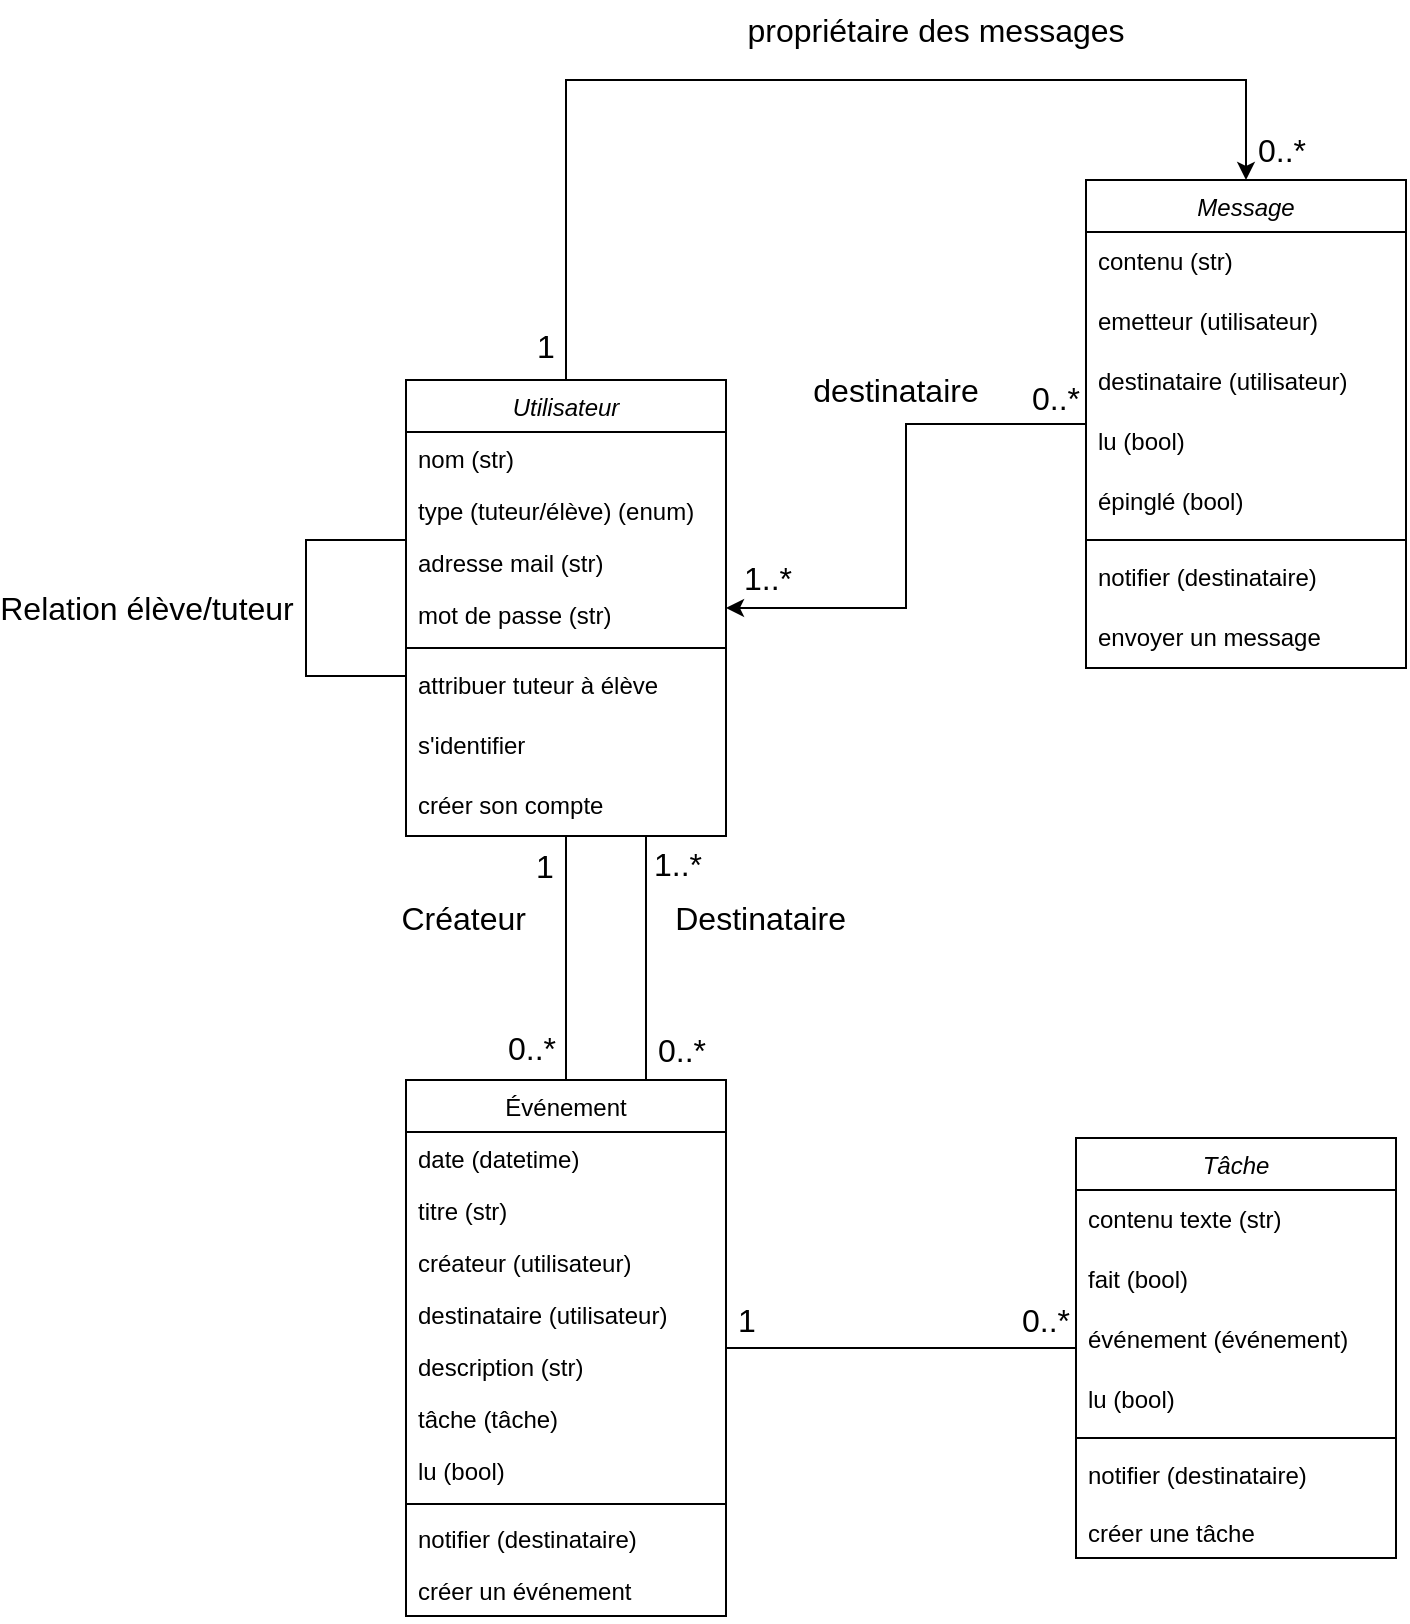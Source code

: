 <mxfile version="24.7.17">
  <diagram id="C5RBs43oDa-KdzZeNtuy" name="Page-1">
    <mxGraphModel dx="1195" dy="685" grid="1" gridSize="10" guides="1" tooltips="1" connect="1" arrows="1" fold="1" page="1" pageScale="1" pageWidth="827" pageHeight="1169" math="0" shadow="0">
      <root>
        <mxCell id="WIyWlLk6GJQsqaUBKTNV-0" />
        <mxCell id="WIyWlLk6GJQsqaUBKTNV-1" parent="WIyWlLk6GJQsqaUBKTNV-0" />
        <mxCell id="zkfFHV4jXpPFQw0GAbJ--0" value="Utilisateur" style="swimlane;fontStyle=2;align=center;verticalAlign=top;childLayout=stackLayout;horizontal=1;startSize=26;horizontalStack=0;resizeParent=1;resizeLast=0;collapsible=1;marginBottom=0;rounded=0;shadow=0;strokeWidth=1;" parent="WIyWlLk6GJQsqaUBKTNV-1" vertex="1">
          <mxGeometry x="240" y="220" width="160" height="228" as="geometry">
            <mxRectangle x="230" y="140" width="160" height="26" as="alternateBounds" />
          </mxGeometry>
        </mxCell>
        <mxCell id="zkfFHV4jXpPFQw0GAbJ--1" value="nom (str)" style="text;align=left;verticalAlign=top;spacingLeft=4;spacingRight=4;overflow=hidden;rotatable=0;points=[[0,0.5],[1,0.5]];portConstraint=eastwest;" parent="zkfFHV4jXpPFQw0GAbJ--0" vertex="1">
          <mxGeometry y="26" width="160" height="26" as="geometry" />
        </mxCell>
        <mxCell id="zkfFHV4jXpPFQw0GAbJ--2" value="type (tuteur/élève) (enum)" style="text;align=left;verticalAlign=top;spacingLeft=4;spacingRight=4;overflow=hidden;rotatable=0;points=[[0,0.5],[1,0.5]];portConstraint=eastwest;rounded=0;shadow=0;html=0;" parent="zkfFHV4jXpPFQw0GAbJ--0" vertex="1">
          <mxGeometry y="52" width="160" height="26" as="geometry" />
        </mxCell>
        <mxCell id="zkfFHV4jXpPFQw0GAbJ--3" value="adresse mail (str)" style="text;align=left;verticalAlign=top;spacingLeft=4;spacingRight=4;overflow=hidden;rotatable=0;points=[[0,0.5],[1,0.5]];portConstraint=eastwest;rounded=0;shadow=0;html=0;" parent="zkfFHV4jXpPFQw0GAbJ--0" vertex="1">
          <mxGeometry y="78" width="160" height="26" as="geometry" />
        </mxCell>
        <mxCell id="Dew71FLPvcZ710SalqBt-0" value="mot de passe (str)" style="text;align=left;verticalAlign=top;spacingLeft=4;spacingRight=4;overflow=hidden;rotatable=0;points=[[0,0.5],[1,0.5]];portConstraint=eastwest;rounded=0;shadow=0;html=0;" parent="zkfFHV4jXpPFQw0GAbJ--0" vertex="1">
          <mxGeometry y="104" width="160" height="26" as="geometry" />
        </mxCell>
        <mxCell id="lBdMIb6JtHAbCk5NHMuy-3" value="" style="line;strokeWidth=1;fillColor=none;align=left;verticalAlign=middle;spacingTop=-1;spacingLeft=3;spacingRight=3;rotatable=0;labelPosition=right;points=[];portConstraint=eastwest;strokeColor=inherit;" parent="zkfFHV4jXpPFQw0GAbJ--0" vertex="1">
          <mxGeometry y="130" width="160" height="8" as="geometry" />
        </mxCell>
        <mxCell id="0gQJ1sTKM-aT-khxLSa8-27" value="attribuer tuteur à élève" style="text;strokeColor=none;fillColor=none;align=left;verticalAlign=middle;spacingLeft=4;spacingRight=4;overflow=hidden;points=[[0,0.5],[1,0.5]];portConstraint=eastwest;rotatable=0;whiteSpace=wrap;html=1;" parent="zkfFHV4jXpPFQw0GAbJ--0" vertex="1">
          <mxGeometry y="138" width="160" height="30" as="geometry" />
        </mxCell>
        <mxCell id="0gQJ1sTKM-aT-khxLSa8-35" value="s&#39;identifier" style="text;strokeColor=none;fillColor=none;align=left;verticalAlign=middle;spacingLeft=4;spacingRight=4;overflow=hidden;points=[[0,0.5],[1,0.5]];portConstraint=eastwest;rotatable=0;whiteSpace=wrap;html=1;" parent="zkfFHV4jXpPFQw0GAbJ--0" vertex="1">
          <mxGeometry y="168" width="160" height="30" as="geometry" />
        </mxCell>
        <mxCell id="0gQJ1sTKM-aT-khxLSa8-36" value="créer son compte" style="text;strokeColor=none;fillColor=none;align=left;verticalAlign=middle;spacingLeft=4;spacingRight=4;overflow=hidden;points=[[0,0.5],[1,0.5]];portConstraint=eastwest;rotatable=0;whiteSpace=wrap;html=1;" parent="zkfFHV4jXpPFQw0GAbJ--0" vertex="1">
          <mxGeometry y="198" width="160" height="30" as="geometry" />
        </mxCell>
        <mxCell id="Dew71FLPvcZ710SalqBt-40" value="Événement" style="swimlane;fontStyle=0;align=center;verticalAlign=top;childLayout=stackLayout;horizontal=1;startSize=26;horizontalStack=0;resizeParent=1;resizeLast=0;collapsible=1;marginBottom=0;rounded=0;shadow=0;strokeWidth=1;" parent="WIyWlLk6GJQsqaUBKTNV-1" vertex="1">
          <mxGeometry x="240" y="570" width="160" height="268" as="geometry">
            <mxRectangle x="550" y="140" width="160" height="26" as="alternateBounds" />
          </mxGeometry>
        </mxCell>
        <mxCell id="Dew71FLPvcZ710SalqBt-41" value="date (datetime)" style="text;align=left;verticalAlign=top;spacingLeft=4;spacingRight=4;overflow=hidden;rotatable=0;points=[[0,0.5],[1,0.5]];portConstraint=eastwest;" parent="Dew71FLPvcZ710SalqBt-40" vertex="1">
          <mxGeometry y="26" width="160" height="26" as="geometry" />
        </mxCell>
        <mxCell id="Dew71FLPvcZ710SalqBt-42" value="titre (str)" style="text;align=left;verticalAlign=top;spacingLeft=4;spacingRight=4;overflow=hidden;rotatable=0;points=[[0,0.5],[1,0.5]];portConstraint=eastwest;rounded=0;shadow=0;html=0;" parent="Dew71FLPvcZ710SalqBt-40" vertex="1">
          <mxGeometry y="52" width="160" height="26" as="geometry" />
        </mxCell>
        <mxCell id="8fesTlLl4FfpumiYQnxY-0" value="créateur (utilisateur)" style="text;align=left;verticalAlign=top;spacingLeft=4;spacingRight=4;overflow=hidden;rotatable=0;points=[[0,0.5],[1,0.5]];portConstraint=eastwest;rounded=0;shadow=0;html=0;" vertex="1" parent="Dew71FLPvcZ710SalqBt-40">
          <mxGeometry y="78" width="160" height="26" as="geometry" />
        </mxCell>
        <mxCell id="Dew71FLPvcZ710SalqBt-43" value="destinataire (utilisateur)" style="text;align=left;verticalAlign=top;spacingLeft=4;spacingRight=4;overflow=hidden;rotatable=0;points=[[0,0.5],[1,0.5]];portConstraint=eastwest;rounded=0;shadow=0;html=0;" parent="Dew71FLPvcZ710SalqBt-40" vertex="1">
          <mxGeometry y="104" width="160" height="26" as="geometry" />
        </mxCell>
        <mxCell id="Dew71FLPvcZ710SalqBt-44" value="description (str)" style="text;align=left;verticalAlign=top;spacingLeft=4;spacingRight=4;overflow=hidden;rotatable=0;points=[[0,0.5],[1,0.5]];portConstraint=eastwest;rounded=0;shadow=0;html=0;" parent="Dew71FLPvcZ710SalqBt-40" vertex="1">
          <mxGeometry y="130" width="160" height="26" as="geometry" />
        </mxCell>
        <mxCell id="Dew71FLPvcZ710SalqBt-45" value="tâche (tâche)" style="text;align=left;verticalAlign=top;spacingLeft=4;spacingRight=4;overflow=hidden;rotatable=0;points=[[0,0.5],[1,0.5]];portConstraint=eastwest;rounded=0;shadow=0;html=0;" parent="Dew71FLPvcZ710SalqBt-40" vertex="1">
          <mxGeometry y="156" width="160" height="26" as="geometry" />
        </mxCell>
        <mxCell id="0gQJ1sTKM-aT-khxLSa8-15" value="lu (bool)" style="text;align=left;verticalAlign=top;spacingLeft=4;spacingRight=4;overflow=hidden;rotatable=0;points=[[0,0.5],[1,0.5]];portConstraint=eastwest;rounded=0;shadow=0;html=0;" parent="Dew71FLPvcZ710SalqBt-40" vertex="1">
          <mxGeometry y="182" width="160" height="26" as="geometry" />
        </mxCell>
        <mxCell id="QSZdbM_pOwha5QLksE57-14" value="" style="line;strokeWidth=1;fillColor=none;align=left;verticalAlign=middle;spacingTop=-1;spacingLeft=3;spacingRight=3;rotatable=0;labelPosition=right;points=[];portConstraint=eastwest;strokeColor=inherit;" parent="Dew71FLPvcZ710SalqBt-40" vertex="1">
          <mxGeometry y="208" width="160" height="8" as="geometry" />
        </mxCell>
        <mxCell id="QSZdbM_pOwha5QLksE57-16" value="notifier (destinataire)" style="text;align=left;verticalAlign=top;spacingLeft=4;spacingRight=4;overflow=hidden;rotatable=0;points=[[0,0.5],[1,0.5]];portConstraint=eastwest;rounded=0;shadow=0;html=0;" parent="Dew71FLPvcZ710SalqBt-40" vertex="1">
          <mxGeometry y="216" width="160" height="26" as="geometry" />
        </mxCell>
        <mxCell id="QSZdbM_pOwha5QLksE57-21" value="créer un événement" style="text;align=left;verticalAlign=top;spacingLeft=4;spacingRight=4;overflow=hidden;rotatable=0;points=[[0,0.5],[1,0.5]];portConstraint=eastwest;rounded=0;shadow=0;html=0;" parent="Dew71FLPvcZ710SalqBt-40" vertex="1">
          <mxGeometry y="242" width="160" height="26" as="geometry" />
        </mxCell>
        <mxCell id="0gQJ1sTKM-aT-khxLSa8-22" style="edgeStyle=orthogonalEdgeStyle;rounded=0;orthogonalLoop=1;jettySize=auto;html=1;" parent="WIyWlLk6GJQsqaUBKTNV-1" source="tKI6db9lsDf0LtCUit57-5" target="zkfFHV4jXpPFQw0GAbJ--0" edge="1">
          <mxGeometry relative="1" as="geometry" />
        </mxCell>
        <mxCell id="tKI6db9lsDf0LtCUit57-5" value="Message" style="swimlane;fontStyle=2;align=center;verticalAlign=top;childLayout=stackLayout;horizontal=1;startSize=26;horizontalStack=0;resizeParent=1;resizeLast=0;collapsible=1;marginBottom=0;rounded=0;shadow=0;strokeWidth=1;" parent="WIyWlLk6GJQsqaUBKTNV-1" vertex="1">
          <mxGeometry x="580" y="120" width="160" height="244" as="geometry">
            <mxRectangle x="230" y="140" width="160" height="26" as="alternateBounds" />
          </mxGeometry>
        </mxCell>
        <mxCell id="tKI6db9lsDf0LtCUit57-6" value="&lt;div&gt;contenu (str)&lt;/div&gt;" style="text;strokeColor=none;fillColor=none;align=left;verticalAlign=middle;spacingLeft=4;spacingRight=4;overflow=hidden;points=[[0,0.5],[1,0.5]];portConstraint=eastwest;rotatable=0;whiteSpace=wrap;html=1;" parent="tKI6db9lsDf0LtCUit57-5" vertex="1">
          <mxGeometry y="26" width="160" height="30" as="geometry" />
        </mxCell>
        <mxCell id="tKI6db9lsDf0LtCUit57-8" value="emetteur (utilisateur)" style="text;strokeColor=none;fillColor=none;align=left;verticalAlign=middle;spacingLeft=4;spacingRight=4;overflow=hidden;points=[[0,0.5],[1,0.5]];portConstraint=eastwest;rotatable=0;whiteSpace=wrap;html=1;" parent="tKI6db9lsDf0LtCUit57-5" vertex="1">
          <mxGeometry y="56" width="160" height="30" as="geometry" />
        </mxCell>
        <mxCell id="7lWDmsWwyHr_p50j5-L_-37" value="destinataire (utilisateur)" style="text;strokeColor=none;fillColor=none;align=left;verticalAlign=middle;spacingLeft=4;spacingRight=4;overflow=hidden;points=[[0,0.5],[1,0.5]];portConstraint=eastwest;rotatable=0;whiteSpace=wrap;html=1;" parent="tKI6db9lsDf0LtCUit57-5" vertex="1">
          <mxGeometry y="86" width="160" height="30" as="geometry" />
        </mxCell>
        <mxCell id="lBdMIb6JtHAbCk5NHMuy-2" value="lu (bool)" style="text;strokeColor=none;fillColor=none;align=left;verticalAlign=middle;spacingLeft=4;spacingRight=4;overflow=hidden;points=[[0,0.5],[1,0.5]];portConstraint=eastwest;rotatable=0;whiteSpace=wrap;html=1;" parent="tKI6db9lsDf0LtCUit57-5" vertex="1">
          <mxGeometry y="116" width="160" height="30" as="geometry" />
        </mxCell>
        <mxCell id="tKI6db9lsDf0LtCUit57-65" value="épinglé (bool)" style="text;strokeColor=none;fillColor=none;align=left;verticalAlign=middle;spacingLeft=4;spacingRight=4;overflow=hidden;points=[[0,0.5],[1,0.5]];portConstraint=eastwest;rotatable=0;whiteSpace=wrap;html=1;" parent="tKI6db9lsDf0LtCUit57-5" vertex="1">
          <mxGeometry y="146" width="160" height="30" as="geometry" />
        </mxCell>
        <mxCell id="QSZdbM_pOwha5QLksE57-9" value="" style="line;strokeWidth=1;fillColor=none;align=left;verticalAlign=middle;spacingTop=-1;spacingLeft=3;spacingRight=3;rotatable=0;labelPosition=right;points=[];portConstraint=eastwest;strokeColor=inherit;" parent="tKI6db9lsDf0LtCUit57-5" vertex="1">
          <mxGeometry y="176" width="160" height="8" as="geometry" />
        </mxCell>
        <mxCell id="QSZdbM_pOwha5QLksE57-8" value="notifier (destinataire)" style="text;strokeColor=none;fillColor=none;align=left;verticalAlign=middle;spacingLeft=4;spacingRight=4;overflow=hidden;points=[[0,0.5],[1,0.5]];portConstraint=eastwest;rotatable=0;whiteSpace=wrap;html=1;" parent="tKI6db9lsDf0LtCUit57-5" vertex="1">
          <mxGeometry y="184" width="160" height="30" as="geometry" />
        </mxCell>
        <mxCell id="QSZdbM_pOwha5QLksE57-20" value="envoyer un message" style="text;strokeColor=none;fillColor=none;align=left;verticalAlign=middle;spacingLeft=4;spacingRight=4;overflow=hidden;points=[[0,0.5],[1,0.5]];portConstraint=eastwest;rotatable=0;whiteSpace=wrap;html=1;" parent="tKI6db9lsDf0LtCUit57-5" vertex="1">
          <mxGeometry y="214" width="160" height="30" as="geometry" />
        </mxCell>
        <mxCell id="tKI6db9lsDf0LtCUit57-15" value="Tâche" style="swimlane;fontStyle=2;align=center;verticalAlign=top;childLayout=stackLayout;horizontal=1;startSize=26;horizontalStack=0;resizeParent=1;resizeLast=0;collapsible=1;marginBottom=0;rounded=0;shadow=0;strokeWidth=1;" parent="WIyWlLk6GJQsqaUBKTNV-1" vertex="1">
          <mxGeometry x="575" y="599" width="160" height="210" as="geometry">
            <mxRectangle x="230" y="140" width="160" height="26" as="alternateBounds" />
          </mxGeometry>
        </mxCell>
        <mxCell id="tKI6db9lsDf0LtCUit57-16" value="&lt;div&gt;contenu texte (str)&lt;/div&gt;" style="text;strokeColor=none;fillColor=none;align=left;verticalAlign=middle;spacingLeft=4;spacingRight=4;overflow=hidden;points=[[0,0.5],[1,0.5]];portConstraint=eastwest;rotatable=0;whiteSpace=wrap;html=1;" parent="tKI6db9lsDf0LtCUit57-15" vertex="1">
          <mxGeometry y="26" width="160" height="30" as="geometry" />
        </mxCell>
        <mxCell id="tKI6db9lsDf0LtCUit57-17" value="fait (bool)" style="text;strokeColor=none;fillColor=none;align=left;verticalAlign=middle;spacingLeft=4;spacingRight=4;overflow=hidden;points=[[0,0.5],[1,0.5]];portConstraint=eastwest;rotatable=0;whiteSpace=wrap;html=1;" parent="tKI6db9lsDf0LtCUit57-15" vertex="1">
          <mxGeometry y="56" width="160" height="30" as="geometry" />
        </mxCell>
        <mxCell id="tKI6db9lsDf0LtCUit57-19" value="&lt;div&gt;événement (événement)&lt;/div&gt;" style="text;strokeColor=none;fillColor=none;align=left;verticalAlign=middle;spacingLeft=4;spacingRight=4;overflow=hidden;points=[[0,0.5],[1,0.5]];portConstraint=eastwest;rotatable=0;whiteSpace=wrap;html=1;" parent="tKI6db9lsDf0LtCUit57-15" vertex="1">
          <mxGeometry y="86" width="160" height="30" as="geometry" />
        </mxCell>
        <mxCell id="0gQJ1sTKM-aT-khxLSa8-14" value="lu (bool)" style="text;strokeColor=none;fillColor=none;align=left;verticalAlign=middle;spacingLeft=4;spacingRight=4;overflow=hidden;points=[[0,0.5],[1,0.5]];portConstraint=eastwest;rotatable=0;whiteSpace=wrap;html=1;" parent="tKI6db9lsDf0LtCUit57-15" vertex="1">
          <mxGeometry y="116" width="160" height="30" as="geometry" />
        </mxCell>
        <mxCell id="QSZdbM_pOwha5QLksE57-13" value="" style="line;strokeWidth=1;fillColor=none;align=left;verticalAlign=middle;spacingTop=-1;spacingLeft=3;spacingRight=3;rotatable=0;labelPosition=right;points=[];portConstraint=eastwest;strokeColor=inherit;" parent="tKI6db9lsDf0LtCUit57-15" vertex="1">
          <mxGeometry y="146" width="160" height="8" as="geometry" />
        </mxCell>
        <mxCell id="QSZdbM_pOwha5QLksE57-15" value="&lt;div&gt;notifier (destinataire)&lt;/div&gt;" style="text;strokeColor=none;fillColor=none;align=left;verticalAlign=middle;spacingLeft=4;spacingRight=4;overflow=hidden;points=[[0,0.5],[1,0.5]];portConstraint=eastwest;rotatable=0;whiteSpace=wrap;html=1;" parent="tKI6db9lsDf0LtCUit57-15" vertex="1">
          <mxGeometry y="154" width="160" height="30" as="geometry" />
        </mxCell>
        <mxCell id="QSZdbM_pOwha5QLksE57-11" value="créer une tâche" style="text;align=left;verticalAlign=top;spacingLeft=4;spacingRight=4;overflow=hidden;rotatable=0;points=[[0,0.5],[1,0.5]];portConstraint=eastwest;rounded=0;shadow=0;html=0;" parent="tKI6db9lsDf0LtCUit57-15" vertex="1">
          <mxGeometry y="184" width="160" height="26" as="geometry" />
        </mxCell>
        <mxCell id="tKI6db9lsDf0LtCUit57-40" value="" style="endArrow=none;html=1;rounded=0;edgeStyle=elbowEdgeStyle;endFill=0;" parent="WIyWlLk6GJQsqaUBKTNV-1" source="Dew71FLPvcZ710SalqBt-40" target="tKI6db9lsDf0LtCUit57-15" edge="1">
          <mxGeometry relative="1" as="geometry">
            <mxPoint x="350" y="568" as="sourcePoint" />
            <mxPoint x="510" y="568" as="targetPoint" />
          </mxGeometry>
        </mxCell>
        <mxCell id="tKI6db9lsDf0LtCUit57-41" value="1" style="edgeLabel;resizable=0;html=1;;align=left;verticalAlign=bottom;fontSize=16;" parent="tKI6db9lsDf0LtCUit57-40" connectable="0" vertex="1">
          <mxGeometry x="-1" relative="1" as="geometry">
            <mxPoint x="4" y="-3" as="offset" />
          </mxGeometry>
        </mxCell>
        <mxCell id="tKI6db9lsDf0LtCUit57-42" value="0..*" style="edgeLabel;resizable=0;html=1;;align=right;verticalAlign=bottom;fontSize=16;" parent="tKI6db9lsDf0LtCUit57-40" connectable="0" vertex="1">
          <mxGeometry x="1" relative="1" as="geometry">
            <mxPoint x="-3" y="-3" as="offset" />
          </mxGeometry>
        </mxCell>
        <mxCell id="7lWDmsWwyHr_p50j5-L_-14" value="" style="endArrow=none;html=1;rounded=0;endFill=0;edgeStyle=orthogonalEdgeStyle;" parent="WIyWlLk6GJQsqaUBKTNV-1" source="zkfFHV4jXpPFQw0GAbJ--0" target="zkfFHV4jXpPFQw0GAbJ--0" edge="1">
          <mxGeometry relative="1" as="geometry">
            <mxPoint x="990" y="648" as="sourcePoint" />
            <mxPoint x="1090" y="648" as="targetPoint" />
            <Array as="points">
              <mxPoint x="190" y="300" />
            </Array>
          </mxGeometry>
        </mxCell>
        <mxCell id="7lWDmsWwyHr_p50j5-L_-15" value="Relation élève/tuteur" style="edgeLabel;resizable=0;html=1;;align=center;verticalAlign=middle;fontSize=16;" parent="7lWDmsWwyHr_p50j5-L_-14" connectable="0" vertex="1">
          <mxGeometry relative="1" as="geometry">
            <mxPoint x="-80" as="offset" />
          </mxGeometry>
        </mxCell>
        <mxCell id="7lWDmsWwyHr_p50j5-L_-16" value="" style="endArrow=none;html=1;rounded=0;endFill=0;edgeStyle=orthogonalEdgeStyle;" parent="WIyWlLk6GJQsqaUBKTNV-1" source="zkfFHV4jXpPFQw0GAbJ--0" target="Dew71FLPvcZ710SalqBt-40" edge="1">
          <mxGeometry relative="1" as="geometry">
            <mxPoint x="240" y="568" as="sourcePoint" />
            <mxPoint x="400" y="568" as="targetPoint" />
          </mxGeometry>
        </mxCell>
        <mxCell id="7lWDmsWwyHr_p50j5-L_-18" value="1" style="edgeLabel;resizable=0;html=1;;align=left;verticalAlign=bottom;fontSize=16;" parent="7lWDmsWwyHr_p50j5-L_-16" connectable="0" vertex="1">
          <mxGeometry x="-1" relative="1" as="geometry">
            <mxPoint x="-17" y="26" as="offset" />
          </mxGeometry>
        </mxCell>
        <mxCell id="7lWDmsWwyHr_p50j5-L_-19" value="&lt;div&gt;0..*&lt;/div&gt;" style="edgeLabel;resizable=0;html=1;;align=right;verticalAlign=bottom;fontSize=16;" parent="7lWDmsWwyHr_p50j5-L_-16" connectable="0" vertex="1">
          <mxGeometry x="1" relative="1" as="geometry">
            <mxPoint x="-5" y="-5" as="offset" />
          </mxGeometry>
        </mxCell>
        <mxCell id="7lWDmsWwyHr_p50j5-L_-30" value="Créateur" style="edgeLabel;resizable=0;html=1;;align=right;verticalAlign=bottom;fontSize=16;" parent="WIyWlLk6GJQsqaUBKTNV-1" connectable="0" vertex="1">
          <mxGeometry x="300" y="500.004" as="geometry" />
        </mxCell>
        <mxCell id="QSZdbM_pOwha5QLksE57-19" value="1..*" style="edgeLabel;resizable=0;html=1;;align=left;verticalAlign=bottom;fontSize=16;" parent="WIyWlLk6GJQsqaUBKTNV-1" connectable="0" vertex="1">
          <mxGeometry x="407.004" y="330.0" as="geometry" />
        </mxCell>
        <mxCell id="QSZdbM_pOwha5QLksE57-23" value="" style="endArrow=none;html=1;rounded=0;endFill=0;entryX=0.75;entryY=0;entryDx=0;entryDy=0;exitX=0.75;exitY=1;exitDx=0;exitDy=0;edgeStyle=orthogonalEdgeStyle;" parent="WIyWlLk6GJQsqaUBKTNV-1" source="zkfFHV4jXpPFQw0GAbJ--0" target="Dew71FLPvcZ710SalqBt-40" edge="1">
          <mxGeometry relative="1" as="geometry">
            <mxPoint x="330" y="426" as="sourcePoint" />
            <mxPoint x="330" y="580" as="targetPoint" />
          </mxGeometry>
        </mxCell>
        <mxCell id="QSZdbM_pOwha5QLksE57-24" value="&lt;div&gt;1..*&lt;/div&gt;" style="edgeLabel;resizable=0;html=1;;align=left;verticalAlign=bottom;fontSize=16;" parent="QSZdbM_pOwha5QLksE57-23" connectable="0" vertex="1">
          <mxGeometry x="-1" relative="1" as="geometry">
            <mxPoint x="2" y="25" as="offset" />
          </mxGeometry>
        </mxCell>
        <mxCell id="QSZdbM_pOwha5QLksE57-26" value="Destinataire" style="edgeLabel;resizable=0;html=1;;align=right;verticalAlign=bottom;fontSize=16;" parent="WIyWlLk6GJQsqaUBKTNV-1" connectable="0" vertex="1">
          <mxGeometry x="460" y="500.004" as="geometry" />
        </mxCell>
        <mxCell id="0gQJ1sTKM-aT-khxLSa8-20" style="edgeStyle=orthogonalEdgeStyle;rounded=0;orthogonalLoop=1;jettySize=auto;html=1;" parent="WIyWlLk6GJQsqaUBKTNV-1" source="zkfFHV4jXpPFQw0GAbJ--0" target="tKI6db9lsDf0LtCUit57-5" edge="1">
          <mxGeometry relative="1" as="geometry">
            <Array as="points">
              <mxPoint x="320" y="70" />
              <mxPoint x="660" y="70" />
            </Array>
          </mxGeometry>
        </mxCell>
        <mxCell id="0gQJ1sTKM-aT-khxLSa8-40" value="propriétaire des messages" style="text;html=1;align=center;verticalAlign=middle;whiteSpace=wrap;rounded=0;fontSize=16;" parent="WIyWlLk6GJQsqaUBKTNV-1" vertex="1">
          <mxGeometry x="380" y="30" width="250" height="30" as="geometry" />
        </mxCell>
        <mxCell id="0gQJ1sTKM-aT-khxLSa8-41" value="0..*" style="text;html=1;align=center;verticalAlign=middle;whiteSpace=wrap;rounded=0;fontSize=16;" parent="WIyWlLk6GJQsqaUBKTNV-1" vertex="1">
          <mxGeometry x="648" y="90" width="60" height="30" as="geometry" />
        </mxCell>
        <mxCell id="0gQJ1sTKM-aT-khxLSa8-42" value="1" style="text;html=1;align=center;verticalAlign=middle;whiteSpace=wrap;rounded=0;fontSize=16;" parent="WIyWlLk6GJQsqaUBKTNV-1" vertex="1">
          <mxGeometry x="300" y="188" width="20" height="30" as="geometry" />
        </mxCell>
        <mxCell id="0gQJ1sTKM-aT-khxLSa8-43" value="0..*" style="text;html=1;align=center;verticalAlign=middle;whiteSpace=wrap;rounded=0;fontSize=16;" parent="WIyWlLk6GJQsqaUBKTNV-1" vertex="1">
          <mxGeometry x="555" y="214" width="20" height="30" as="geometry" />
        </mxCell>
        <mxCell id="0gQJ1sTKM-aT-khxLSa8-44" value="destinataire" style="text;html=1;align=center;verticalAlign=middle;whiteSpace=wrap;rounded=0;fontSize=16;" parent="WIyWlLk6GJQsqaUBKTNV-1" vertex="1">
          <mxGeometry x="430" y="210" width="110" height="30" as="geometry" />
        </mxCell>
        <mxCell id="pR7iEzFpho0wFMLCSBab-0" value="0..*" style="edgeLabel;resizable=0;html=1;;align=left;verticalAlign=bottom;fontSize=16;" parent="WIyWlLk6GJQsqaUBKTNV-1" connectable="0" vertex="1">
          <mxGeometry x="364" y="566" as="geometry" />
        </mxCell>
      </root>
    </mxGraphModel>
  </diagram>
</mxfile>
